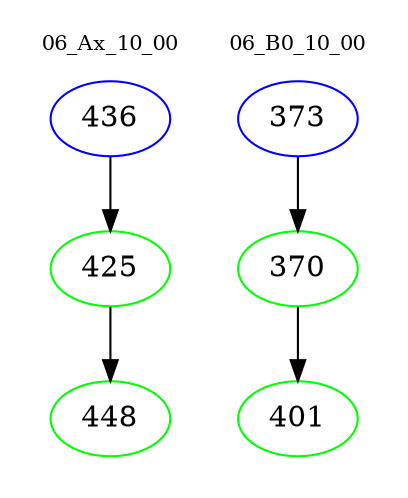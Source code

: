 digraph{
subgraph cluster_0 {
color = white
label = "06_Ax_10_00";
fontsize=10;
T0_436 [label="436", color="blue"]
T0_436 -> T0_425 [color="black"]
T0_425 [label="425", color="green"]
T0_425 -> T0_448 [color="black"]
T0_448 [label="448", color="green"]
}
subgraph cluster_1 {
color = white
label = "06_B0_10_00";
fontsize=10;
T1_373 [label="373", color="blue"]
T1_373 -> T1_370 [color="black"]
T1_370 [label="370", color="green"]
T1_370 -> T1_401 [color="black"]
T1_401 [label="401", color="green"]
}
}
